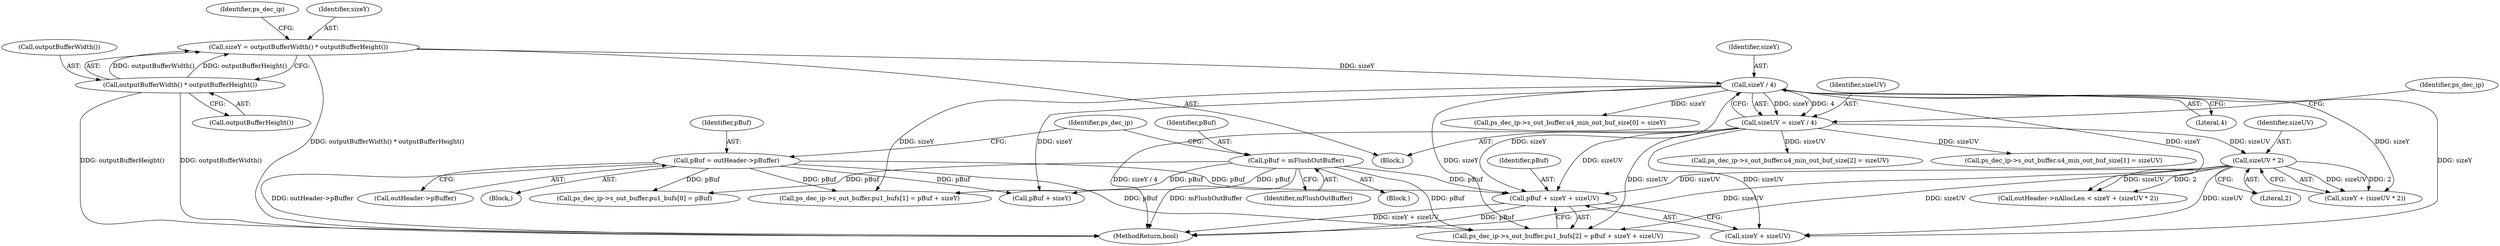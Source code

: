 digraph "0_Android_918eeaa29d99d257282fafec931b4bda0e3bae12_4@pointer" {
"1000266" [label="(Call,pBuf + sizeY + sizeUV)"];
"1000235" [label="(Call,pBuf = mFlushOutBuffer)"];
"1000228" [label="(Call,pBuf = outHeader->pBuffer)"];
"1000178" [label="(Call,sizeY / 4)"];
"1000110" [label="(Call,sizeY = outputBufferWidth() * outputBufferHeight())"];
"1000112" [label="(Call,outputBufferWidth() * outputBufferHeight())"];
"1000219" [label="(Call,sizeUV * 2)"];
"1000176" [label="(Call,sizeUV = sizeY / 4)"];
"1000228" [label="(Call,pBuf = outHeader->pBuffer)"];
"1000180" [label="(Literal,4)"];
"1000237" [label="(Identifier,mFlushOutBuffer)"];
"1000268" [label="(Call,sizeY + sizeUV)"];
"1000110" [label="(Call,sizeY = outputBufferWidth() * outputBufferHeight())"];
"1000235" [label="(Call,pBuf = mFlushOutBuffer)"];
"1000108" [label="(Block,)"];
"1000242" [label="(Identifier,ps_dec_ip)"];
"1000118" [label="(Identifier,ps_dec_ip)"];
"1000267" [label="(Identifier,pBuf)"];
"1000176" [label="(Call,sizeUV = sizeY / 4)"];
"1000266" [label="(Call,pBuf + sizeY + sizeUV)"];
"1000177" [label="(Identifier,sizeUV)"];
"1000258" [label="(Call,ps_dec_ip->s_out_buffer.pu1_bufs[2] = pBuf + sizeY + sizeUV)"];
"1000113" [label="(Call,outputBufferWidth())"];
"1000219" [label="(Call,sizeUV * 2)"];
"1000111" [label="(Identifier,sizeY)"];
"1000280" [label="(MethodReturn,bool)"];
"1000112" [label="(Call,outputBufferWidth() * outputBufferHeight())"];
"1000185" [label="(Identifier,ps_dec_ip)"];
"1000229" [label="(Identifier,pBuf)"];
"1000230" [label="(Call,outHeader->pBuffer)"];
"1000221" [label="(Literal,2)"];
"1000211" [label="(Block,)"];
"1000220" [label="(Identifier,sizeUV)"];
"1000238" [label="(Call,ps_dec_ip->s_out_buffer.pu1_bufs[0] = pBuf)"];
"1000199" [label="(Call,ps_dec_ip->s_out_buffer.u4_min_out_buf_size[2] = sizeUV)"];
"1000178" [label="(Call,sizeY / 4)"];
"1000236" [label="(Identifier,pBuf)"];
"1000247" [label="(Call,ps_dec_ip->s_out_buffer.pu1_bufs[1] = pBuf + sizeY)"];
"1000234" [label="(Block,)"];
"1000217" [label="(Call,sizeY + (sizeUV * 2))"];
"1000114" [label="(Call,outputBufferHeight())"];
"1000255" [label="(Call,pBuf + sizeY)"];
"1000181" [label="(Call,ps_dec_ip->s_out_buffer.u4_min_out_buf_size[0] = sizeY)"];
"1000213" [label="(Call,outHeader->nAllocLen < sizeY + (sizeUV * 2))"];
"1000179" [label="(Identifier,sizeY)"];
"1000190" [label="(Call,ps_dec_ip->s_out_buffer.u4_min_out_buf_size[1] = sizeUV)"];
"1000266" -> "1000258"  [label="AST: "];
"1000266" -> "1000268"  [label="CFG: "];
"1000267" -> "1000266"  [label="AST: "];
"1000268" -> "1000266"  [label="AST: "];
"1000258" -> "1000266"  [label="CFG: "];
"1000266" -> "1000280"  [label="DDG: sizeY + sizeUV"];
"1000266" -> "1000280"  [label="DDG: pBuf"];
"1000235" -> "1000266"  [label="DDG: pBuf"];
"1000228" -> "1000266"  [label="DDG: pBuf"];
"1000178" -> "1000266"  [label="DDG: sizeY"];
"1000219" -> "1000266"  [label="DDG: sizeUV"];
"1000176" -> "1000266"  [label="DDG: sizeUV"];
"1000235" -> "1000234"  [label="AST: "];
"1000235" -> "1000237"  [label="CFG: "];
"1000236" -> "1000235"  [label="AST: "];
"1000237" -> "1000235"  [label="AST: "];
"1000242" -> "1000235"  [label="CFG: "];
"1000235" -> "1000280"  [label="DDG: mFlushOutBuffer"];
"1000235" -> "1000238"  [label="DDG: pBuf"];
"1000235" -> "1000247"  [label="DDG: pBuf"];
"1000235" -> "1000255"  [label="DDG: pBuf"];
"1000235" -> "1000258"  [label="DDG: pBuf"];
"1000228" -> "1000211"  [label="AST: "];
"1000228" -> "1000230"  [label="CFG: "];
"1000229" -> "1000228"  [label="AST: "];
"1000230" -> "1000228"  [label="AST: "];
"1000242" -> "1000228"  [label="CFG: "];
"1000228" -> "1000280"  [label="DDG: outHeader->pBuffer"];
"1000228" -> "1000238"  [label="DDG: pBuf"];
"1000228" -> "1000247"  [label="DDG: pBuf"];
"1000228" -> "1000255"  [label="DDG: pBuf"];
"1000228" -> "1000258"  [label="DDG: pBuf"];
"1000178" -> "1000176"  [label="AST: "];
"1000178" -> "1000180"  [label="CFG: "];
"1000179" -> "1000178"  [label="AST: "];
"1000180" -> "1000178"  [label="AST: "];
"1000176" -> "1000178"  [label="CFG: "];
"1000178" -> "1000176"  [label="DDG: sizeY"];
"1000178" -> "1000176"  [label="DDG: 4"];
"1000110" -> "1000178"  [label="DDG: sizeY"];
"1000178" -> "1000181"  [label="DDG: sizeY"];
"1000178" -> "1000213"  [label="DDG: sizeY"];
"1000178" -> "1000217"  [label="DDG: sizeY"];
"1000178" -> "1000247"  [label="DDG: sizeY"];
"1000178" -> "1000255"  [label="DDG: sizeY"];
"1000178" -> "1000258"  [label="DDG: sizeY"];
"1000178" -> "1000268"  [label="DDG: sizeY"];
"1000110" -> "1000108"  [label="AST: "];
"1000110" -> "1000112"  [label="CFG: "];
"1000111" -> "1000110"  [label="AST: "];
"1000112" -> "1000110"  [label="AST: "];
"1000118" -> "1000110"  [label="CFG: "];
"1000110" -> "1000280"  [label="DDG: outputBufferWidth() * outputBufferHeight()"];
"1000112" -> "1000110"  [label="DDG: outputBufferWidth()"];
"1000112" -> "1000110"  [label="DDG: outputBufferHeight()"];
"1000112" -> "1000114"  [label="CFG: "];
"1000113" -> "1000112"  [label="AST: "];
"1000114" -> "1000112"  [label="AST: "];
"1000112" -> "1000280"  [label="DDG: outputBufferHeight()"];
"1000112" -> "1000280"  [label="DDG: outputBufferWidth()"];
"1000219" -> "1000217"  [label="AST: "];
"1000219" -> "1000221"  [label="CFG: "];
"1000220" -> "1000219"  [label="AST: "];
"1000221" -> "1000219"  [label="AST: "];
"1000217" -> "1000219"  [label="CFG: "];
"1000219" -> "1000280"  [label="DDG: sizeUV"];
"1000219" -> "1000213"  [label="DDG: sizeUV"];
"1000219" -> "1000213"  [label="DDG: 2"];
"1000219" -> "1000217"  [label="DDG: sizeUV"];
"1000219" -> "1000217"  [label="DDG: 2"];
"1000176" -> "1000219"  [label="DDG: sizeUV"];
"1000219" -> "1000258"  [label="DDG: sizeUV"];
"1000219" -> "1000268"  [label="DDG: sizeUV"];
"1000176" -> "1000108"  [label="AST: "];
"1000177" -> "1000176"  [label="AST: "];
"1000185" -> "1000176"  [label="CFG: "];
"1000176" -> "1000280"  [label="DDG: sizeY / 4"];
"1000176" -> "1000190"  [label="DDG: sizeUV"];
"1000176" -> "1000199"  [label="DDG: sizeUV"];
"1000176" -> "1000258"  [label="DDG: sizeUV"];
"1000176" -> "1000268"  [label="DDG: sizeUV"];
}

